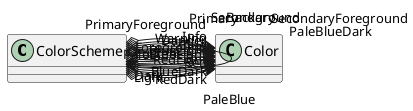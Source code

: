 @startuml
class ColorScheme {
}
ColorScheme --> "Current" ColorScheme
ColorScheme o-> "Dark" ColorScheme
ColorScheme o-> "Light" ColorScheme
ColorScheme o-> "Red" Color
ColorScheme o-> "RedDark" Color
ColorScheme o-> "RedLight" Color
ColorScheme o-> "PaleBlue" Color
ColorScheme o-> "PaleBlueDark" Color
ColorScheme o-> "PaleBlueLight" Color
ColorScheme o-> "Blue" Color
ColorScheme o-> "BlueDark" Color
ColorScheme o-> "BlueLight" Color
ColorScheme o-> "Background" Color
ColorScheme o-> "Foreground" Color
ColorScheme o-> "Primary" Color
ColorScheme o-> "PrimaryForeground" Color
ColorScheme o-> "Secondary" Color
ColorScheme o-> "SecondaryForeground" Color
ColorScheme o-> "Danger" Color
ColorScheme o-> "Warning" Color
ColorScheme o-> "Info" Color
@enduml
